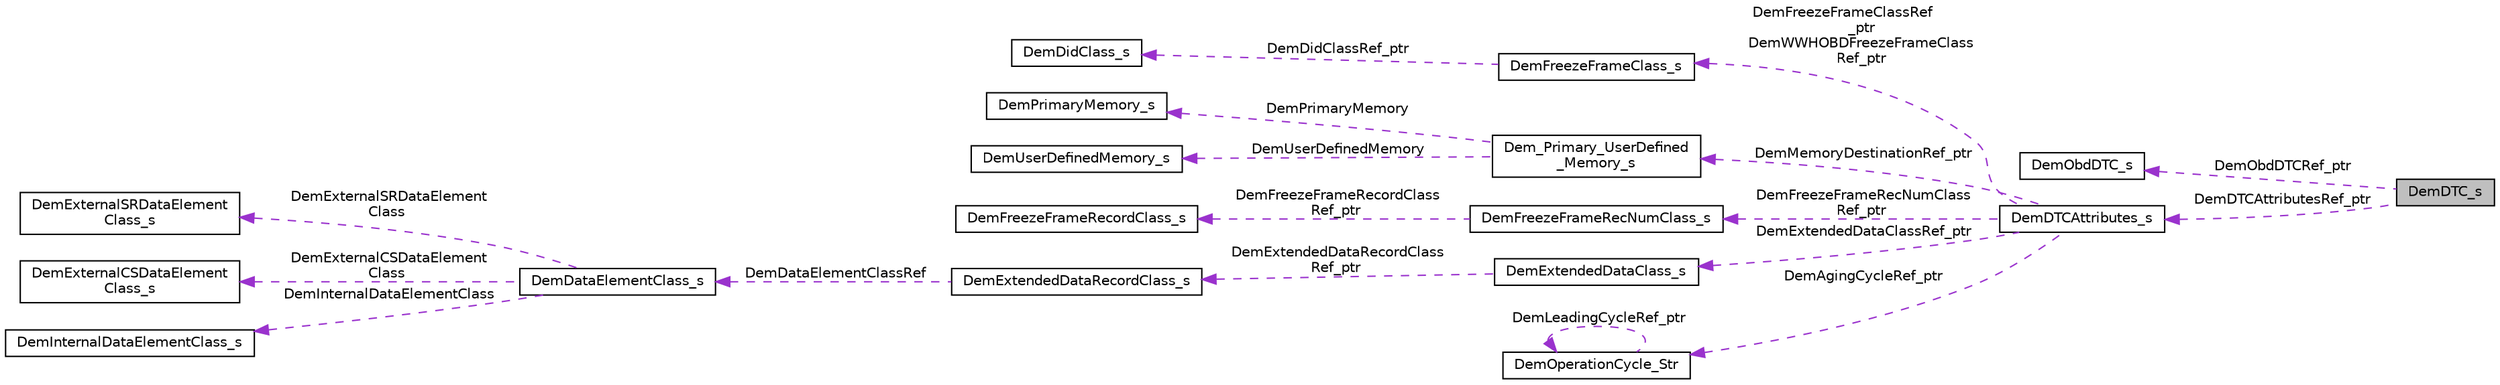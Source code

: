 digraph "DemDTC_s"
{
 // LATEX_PDF_SIZE
  edge [fontname="Helvetica",fontsize="10",labelfontname="Helvetica",labelfontsize="10"];
  node [fontname="Helvetica",fontsize="10",shape=record];
  rankdir="LR";
  Node1 [label="DemDTC_s",height=0.2,width=0.4,color="black", fillcolor="grey75", style="filled", fontcolor="black",tooltip=" "];
  Node2 -> Node1 [dir="back",color="darkorchid3",fontsize="10",style="dashed",label=" DemObdDTCRef_ptr" ,fontname="Helvetica"];
  Node2 [label="DemObdDTC_s",height=0.2,width=0.4,color="black", fillcolor="white", style="filled",URL="$struct_dem_obd_d_t_c__s.html",tooltip=" "];
  Node3 -> Node1 [dir="back",color="darkorchid3",fontsize="10",style="dashed",label=" DemDTCAttributesRef_ptr" ,fontname="Helvetica"];
  Node3 [label="DemDTCAttributes_s",height=0.2,width=0.4,color="black", fillcolor="white", style="filled",URL="$struct_dem_d_t_c_attributes__s.html",tooltip=" "];
  Node4 -> Node3 [dir="back",color="darkorchid3",fontsize="10",style="dashed",label=" DemFreezeFrameClassRef\l_ptr\nDemWWHOBDFreezeFrameClass\lRef_ptr" ,fontname="Helvetica"];
  Node4 [label="DemFreezeFrameClass_s",height=0.2,width=0.4,color="black", fillcolor="white", style="filled",URL="$struct_dem_freeze_frame_class__s.html",tooltip=" "];
  Node5 -> Node4 [dir="back",color="darkorchid3",fontsize="10",style="dashed",label=" DemDidClassRef_ptr" ,fontname="Helvetica"];
  Node5 [label="DemDidClass_s",height=0.2,width=0.4,color="black", fillcolor="white", style="filled",URL="$struct_dem_did_class__s.html",tooltip=" "];
  Node6 -> Node3 [dir="back",color="darkorchid3",fontsize="10",style="dashed",label=" DemMemoryDestinationRef_ptr" ,fontname="Helvetica"];
  Node6 [label="Dem_Primary_UserDefined\l_Memory_s",height=0.2,width=0.4,color="black", fillcolor="white", style="filled",URL="$union_dem___primary___user_defined___memory__s.html",tooltip=" "];
  Node7 -> Node6 [dir="back",color="darkorchid3",fontsize="10",style="dashed",label=" DemPrimaryMemory" ,fontname="Helvetica"];
  Node7 [label="DemPrimaryMemory_s",height=0.2,width=0.4,color="black", fillcolor="white", style="filled",URL="$struct_dem_primary_memory__s.html",tooltip=" "];
  Node8 -> Node6 [dir="back",color="darkorchid3",fontsize="10",style="dashed",label=" DemUserDefinedMemory" ,fontname="Helvetica"];
  Node8 [label="DemUserDefinedMemory_s",height=0.2,width=0.4,color="black", fillcolor="white", style="filled",URL="$struct_dem_user_defined_memory__s.html",tooltip=" "];
  Node9 -> Node3 [dir="back",color="darkorchid3",fontsize="10",style="dashed",label=" DemFreezeFrameRecNumClass\lRef_ptr" ,fontname="Helvetica"];
  Node9 [label="DemFreezeFrameRecNumClass_s",height=0.2,width=0.4,color="black", fillcolor="white", style="filled",URL="$struct_dem_freeze_frame_rec_num_class__s.html",tooltip=" "];
  Node10 -> Node9 [dir="back",color="darkorchid3",fontsize="10",style="dashed",label=" DemFreezeFrameRecordClass\lRef_ptr" ,fontname="Helvetica"];
  Node10 [label="DemFreezeFrameRecordClass_s",height=0.2,width=0.4,color="black", fillcolor="white", style="filled",URL="$struct_dem_freeze_frame_record_class__s.html",tooltip=" "];
  Node11 -> Node3 [dir="back",color="darkorchid3",fontsize="10",style="dashed",label=" DemExtendedDataClassRef_ptr" ,fontname="Helvetica"];
  Node11 [label="DemExtendedDataClass_s",height=0.2,width=0.4,color="black", fillcolor="white", style="filled",URL="$struct_dem_extended_data_class__s.html",tooltip=" "];
  Node12 -> Node11 [dir="back",color="darkorchid3",fontsize="10",style="dashed",label=" DemExtendedDataRecordClass\lRef_ptr" ,fontname="Helvetica"];
  Node12 [label="DemExtendedDataRecordClass_s",height=0.2,width=0.4,color="black", fillcolor="white", style="filled",URL="$struct_dem_extended_data_record_class__s.html",tooltip=" "];
  Node13 -> Node12 [dir="back",color="darkorchid3",fontsize="10",style="dashed",label=" DemDataElementClassRef" ,fontname="Helvetica"];
  Node13 [label="DemDataElementClass_s",height=0.2,width=0.4,color="black", fillcolor="white", style="filled",URL="$struct_dem_data_element_class__s.html",tooltip=" "];
  Node14 -> Node13 [dir="back",color="darkorchid3",fontsize="10",style="dashed",label=" DemExternalSRDataElement\lClass" ,fontname="Helvetica"];
  Node14 [label="DemExternalSRDataElement\lClass_s",height=0.2,width=0.4,color="black", fillcolor="white", style="filled",URL="$struct_dem_external_s_r_data_element_class__s.html",tooltip=" "];
  Node15 -> Node13 [dir="back",color="darkorchid3",fontsize="10",style="dashed",label=" DemExternalCSDataElement\lClass" ,fontname="Helvetica"];
  Node15 [label="DemExternalCSDataElement\lClass_s",height=0.2,width=0.4,color="black", fillcolor="white", style="filled",URL="$struct_dem_external_c_s_data_element_class__s.html",tooltip=" "];
  Node16 -> Node13 [dir="back",color="darkorchid3",fontsize="10",style="dashed",label=" DemInternalDataElementClass" ,fontname="Helvetica"];
  Node16 [label="DemInternalDataElementClass_s",height=0.2,width=0.4,color="black", fillcolor="white", style="filled",URL="$struct_dem_internal_data_element_class__s.html",tooltip=" "];
  Node17 -> Node3 [dir="back",color="darkorchid3",fontsize="10",style="dashed",label=" DemAgingCycleRef_ptr" ,fontname="Helvetica"];
  Node17 [label="DemOperationCycle_Str",height=0.2,width=0.4,color="black", fillcolor="white", style="filled",URL="$struct_dem_operation_cycle___str.html",tooltip=" "];
  Node17 -> Node17 [dir="back",color="darkorchid3",fontsize="10",style="dashed",label=" DemLeadingCycleRef_ptr" ,fontname="Helvetica"];
}
